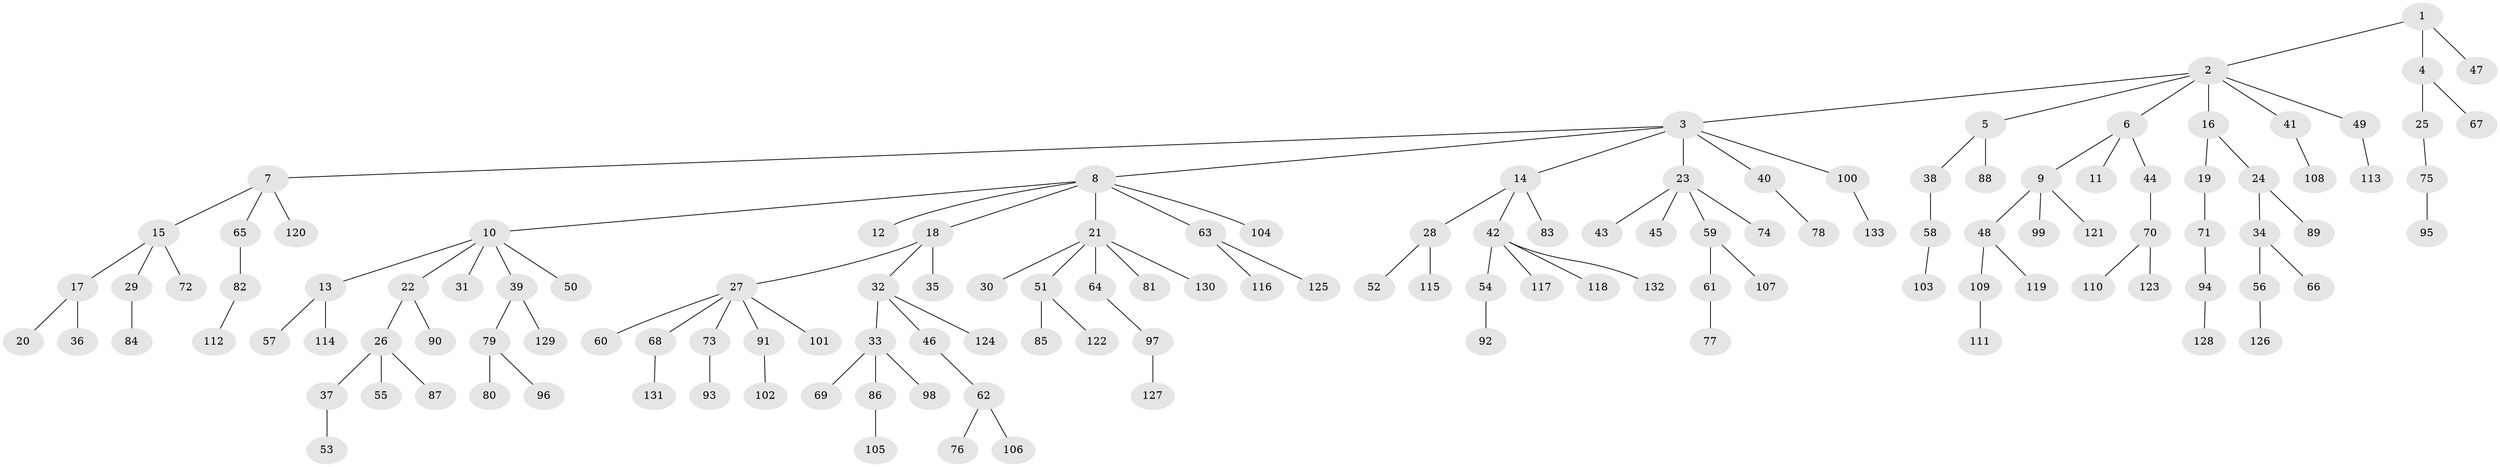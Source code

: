 // coarse degree distribution, {2: 0.21739130434782608, 9: 0.010869565217391304, 7: 0.010869565217391304, 3: 0.09782608695652174, 6: 0.021739130434782608, 5: 0.043478260869565216, 1: 0.5543478260869565, 4: 0.043478260869565216}
// Generated by graph-tools (version 1.1) at 2025/52/02/27/25 19:52:11]
// undirected, 133 vertices, 132 edges
graph export_dot {
graph [start="1"]
  node [color=gray90,style=filled];
  1;
  2;
  3;
  4;
  5;
  6;
  7;
  8;
  9;
  10;
  11;
  12;
  13;
  14;
  15;
  16;
  17;
  18;
  19;
  20;
  21;
  22;
  23;
  24;
  25;
  26;
  27;
  28;
  29;
  30;
  31;
  32;
  33;
  34;
  35;
  36;
  37;
  38;
  39;
  40;
  41;
  42;
  43;
  44;
  45;
  46;
  47;
  48;
  49;
  50;
  51;
  52;
  53;
  54;
  55;
  56;
  57;
  58;
  59;
  60;
  61;
  62;
  63;
  64;
  65;
  66;
  67;
  68;
  69;
  70;
  71;
  72;
  73;
  74;
  75;
  76;
  77;
  78;
  79;
  80;
  81;
  82;
  83;
  84;
  85;
  86;
  87;
  88;
  89;
  90;
  91;
  92;
  93;
  94;
  95;
  96;
  97;
  98;
  99;
  100;
  101;
  102;
  103;
  104;
  105;
  106;
  107;
  108;
  109;
  110;
  111;
  112;
  113;
  114;
  115;
  116;
  117;
  118;
  119;
  120;
  121;
  122;
  123;
  124;
  125;
  126;
  127;
  128;
  129;
  130;
  131;
  132;
  133;
  1 -- 2;
  1 -- 4;
  1 -- 47;
  2 -- 3;
  2 -- 5;
  2 -- 6;
  2 -- 16;
  2 -- 41;
  2 -- 49;
  3 -- 7;
  3 -- 8;
  3 -- 14;
  3 -- 23;
  3 -- 40;
  3 -- 100;
  4 -- 25;
  4 -- 67;
  5 -- 38;
  5 -- 88;
  6 -- 9;
  6 -- 11;
  6 -- 44;
  7 -- 15;
  7 -- 65;
  7 -- 120;
  8 -- 10;
  8 -- 12;
  8 -- 18;
  8 -- 21;
  8 -- 63;
  8 -- 104;
  9 -- 48;
  9 -- 99;
  9 -- 121;
  10 -- 13;
  10 -- 22;
  10 -- 31;
  10 -- 39;
  10 -- 50;
  13 -- 57;
  13 -- 114;
  14 -- 28;
  14 -- 42;
  14 -- 83;
  15 -- 17;
  15 -- 29;
  15 -- 72;
  16 -- 19;
  16 -- 24;
  17 -- 20;
  17 -- 36;
  18 -- 27;
  18 -- 32;
  18 -- 35;
  19 -- 71;
  21 -- 30;
  21 -- 51;
  21 -- 64;
  21 -- 81;
  21 -- 130;
  22 -- 26;
  22 -- 90;
  23 -- 43;
  23 -- 45;
  23 -- 59;
  23 -- 74;
  24 -- 34;
  24 -- 89;
  25 -- 75;
  26 -- 37;
  26 -- 55;
  26 -- 87;
  27 -- 60;
  27 -- 68;
  27 -- 73;
  27 -- 91;
  27 -- 101;
  28 -- 52;
  28 -- 115;
  29 -- 84;
  32 -- 33;
  32 -- 46;
  32 -- 124;
  33 -- 69;
  33 -- 86;
  33 -- 98;
  34 -- 56;
  34 -- 66;
  37 -- 53;
  38 -- 58;
  39 -- 79;
  39 -- 129;
  40 -- 78;
  41 -- 108;
  42 -- 54;
  42 -- 117;
  42 -- 118;
  42 -- 132;
  44 -- 70;
  46 -- 62;
  48 -- 109;
  48 -- 119;
  49 -- 113;
  51 -- 85;
  51 -- 122;
  54 -- 92;
  56 -- 126;
  58 -- 103;
  59 -- 61;
  59 -- 107;
  61 -- 77;
  62 -- 76;
  62 -- 106;
  63 -- 116;
  63 -- 125;
  64 -- 97;
  65 -- 82;
  68 -- 131;
  70 -- 110;
  70 -- 123;
  71 -- 94;
  73 -- 93;
  75 -- 95;
  79 -- 80;
  79 -- 96;
  82 -- 112;
  86 -- 105;
  91 -- 102;
  94 -- 128;
  97 -- 127;
  100 -- 133;
  109 -- 111;
}
